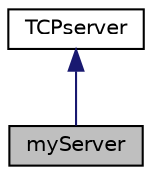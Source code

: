 digraph "myServer"
{
 // LATEX_PDF_SIZE
  edge [fontname="Helvetica",fontsize="10",labelfontname="Helvetica",labelfontsize="10"];
  node [fontname="Helvetica",fontsize="10",shape=record];
  Node1 [label="myServer",height=0.2,width=0.4,color="black", fillcolor="grey75", style="filled", fontcolor="black",tooltip="establishes connection between Server and Client, implements the communication protocoll"];
  Node2 -> Node1 [dir="back",color="midnightblue",fontsize="10",style="solid",fontname="Helvetica"];
  Node2 [label="TCPserver",height=0.2,width=0.4,color="black", fillcolor="white", style="filled",URL="$dc/d0f/classTCPserver.html",tooltip="The class defining the of a TCP/IP server."];
}
